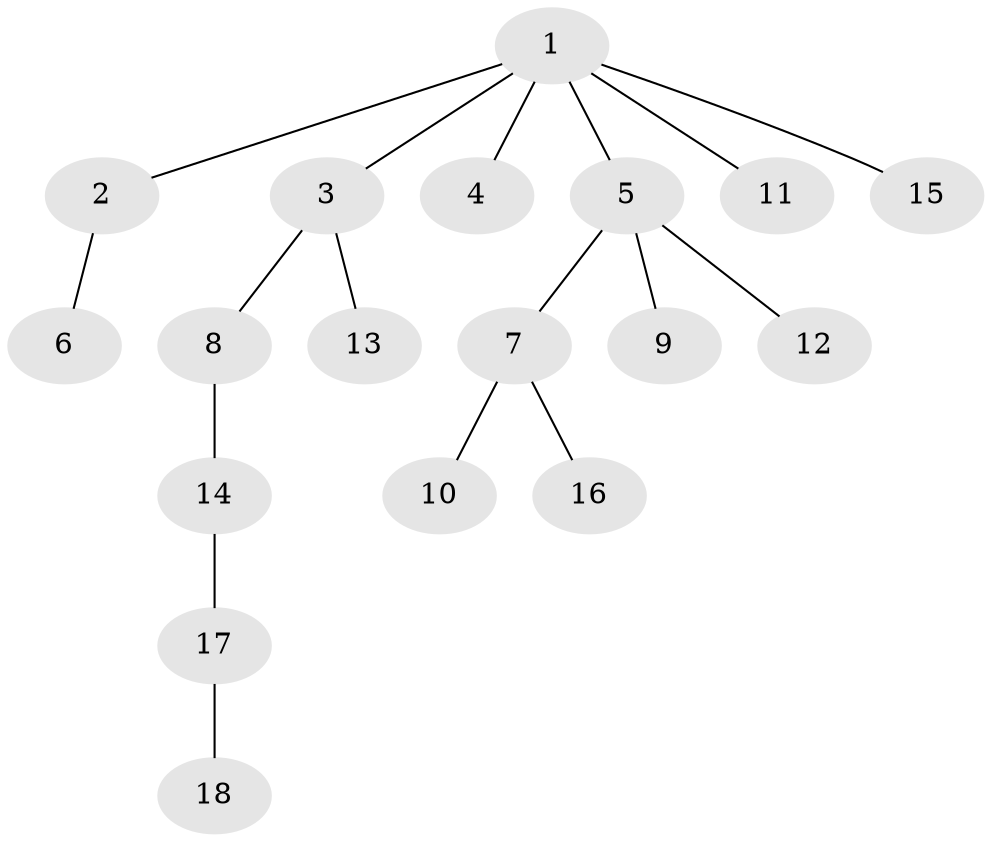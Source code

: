 // original degree distribution, {8: 0.01694915254237288, 4: 0.06779661016949153, 5: 0.03389830508474576, 3: 0.13559322033898305, 2: 0.23728813559322035, 1: 0.5084745762711864}
// Generated by graph-tools (version 1.1) at 2025/52/03/04/25 22:52:05]
// undirected, 18 vertices, 17 edges
graph export_dot {
  node [color=gray90,style=filled];
  1;
  2;
  3;
  4;
  5;
  6;
  7;
  8;
  9;
  10;
  11;
  12;
  13;
  14;
  15;
  16;
  17;
  18;
  1 -- 2 [weight=1.0];
  1 -- 3 [weight=1.0];
  1 -- 4 [weight=1.0];
  1 -- 5 [weight=1.0];
  1 -- 11 [weight=1.0];
  1 -- 15 [weight=1.0];
  2 -- 6 [weight=1.0];
  3 -- 8 [weight=1.0];
  3 -- 13 [weight=1.0];
  5 -- 7 [weight=1.0];
  5 -- 9 [weight=1.0];
  5 -- 12 [weight=1.0];
  7 -- 10 [weight=1.0];
  7 -- 16 [weight=1.0];
  8 -- 14 [weight=2.0];
  14 -- 17 [weight=1.0];
  17 -- 18 [weight=1.0];
}
